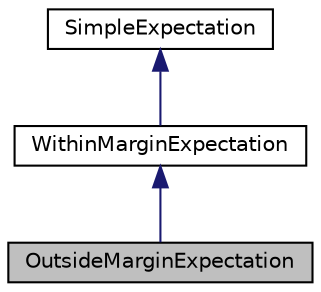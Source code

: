 digraph "OutsideMarginExpectation"
{
  edge [fontname="Helvetica",fontsize="10",labelfontname="Helvetica",labelfontsize="10"];
  node [fontname="Helvetica",fontsize="10",shape=record];
  Node1 [label="OutsideMarginExpectation",height=0.2,width=0.4,color="black", fillcolor="grey75", style="filled" fontcolor="black"];
  Node2 -> Node1 [dir="back",color="midnightblue",fontsize="10",style="solid",fontname="Helvetica"];
  Node2 [label="WithinMarginExpectation",height=0.2,width=0.4,color="black", fillcolor="white", style="filled",URL="$class_within_margin_expectation.html"];
  Node3 -> Node2 [dir="back",color="midnightblue",fontsize="10",style="solid",fontname="Helvetica"];
  Node3 [label="SimpleExpectation",height=0.2,width=0.4,color="black", fillcolor="white", style="filled",URL="$class_simple_expectation.html"];
}

